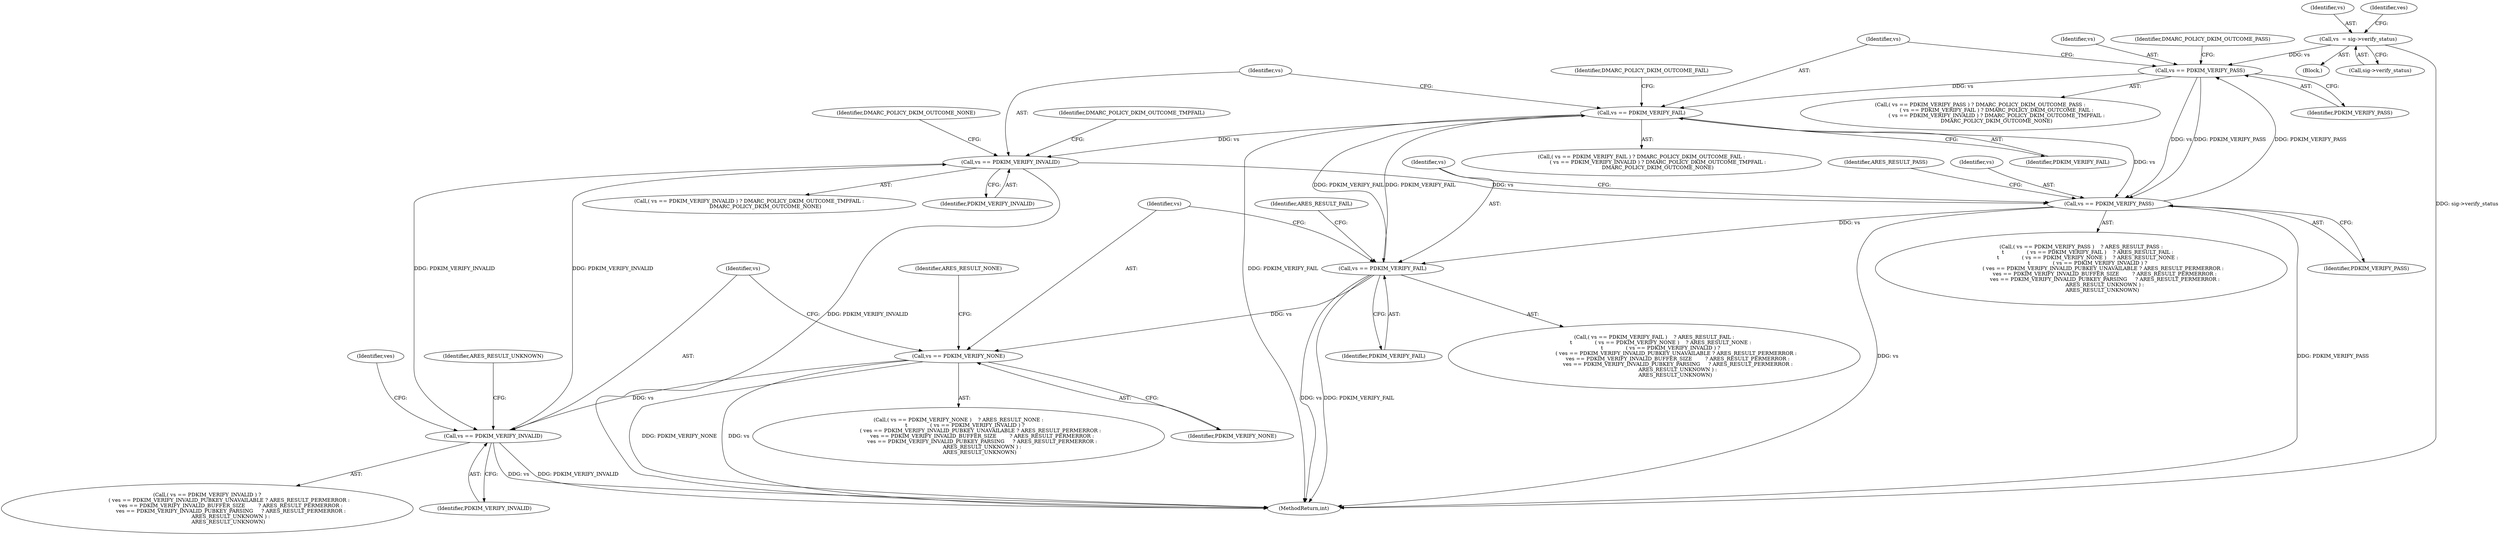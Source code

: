 digraph "0_exim_5b7a7c051c9ab9ee7c924a611f90ef2be03e0ad0@pointer" {
"1000358" [label="(Call,vs  = sig->verify_status)"];
"1000371" [label="(Call,vs == PDKIM_VERIFY_PASS)"];
"1000376" [label="(Call,vs == PDKIM_VERIFY_FAIL)"];
"1000381" [label="(Call,vs == PDKIM_VERIFY_INVALID)"];
"1000411" [label="(Call,vs == PDKIM_VERIFY_PASS)"];
"1000416" [label="(Call,vs == PDKIM_VERIFY_FAIL)"];
"1000421" [label="(Call,vs == PDKIM_VERIFY_NONE)"];
"1000426" [label="(Call,vs == PDKIM_VERIFY_INVALID)"];
"1000411" [label="(Call,vs == PDKIM_VERIFY_PASS)"];
"1000410" [label="(Call,( vs == PDKIM_VERIFY_PASS )    ? ARES_RESULT_PASS :\n        \t              ( vs == PDKIM_VERIFY_FAIL )    ? ARES_RESULT_FAIL :\n        \t              ( vs == PDKIM_VERIFY_NONE )    ? ARES_RESULT_NONE :\n        \t              ( vs == PDKIM_VERIFY_INVALID ) ?\n                           ( ves == PDKIM_VERIFY_INVALID_PUBKEY_UNAVAILABLE ? ARES_RESULT_PERMERROR :\n                             ves == PDKIM_VERIFY_INVALID_BUFFER_SIZE        ? ARES_RESULT_PERMERROR :\n                             ves == PDKIM_VERIFY_INVALID_PUBKEY_PARSING     ? ARES_RESULT_PERMERROR :\n                             ARES_RESULT_UNKNOWN ) :\n                          ARES_RESULT_UNKNOWN)"];
"1000380" [label="(Call,( vs == PDKIM_VERIFY_INVALID ) ? DMARC_POLICY_DKIM_OUTCOME_TMPFAIL :\n                    DMARC_POLICY_DKIM_OUTCOME_NONE)"];
"1000385" [label="(Identifier,DMARC_POLICY_DKIM_OUTCOME_NONE)"];
"1000413" [label="(Identifier,PDKIM_VERIFY_PASS)"];
"1000422" [label="(Identifier,vs)"];
"1000425" [label="(Call,( vs == PDKIM_VERIFY_INVALID ) ?\n                           ( ves == PDKIM_VERIFY_INVALID_PUBKEY_UNAVAILABLE ? ARES_RESULT_PERMERROR :\n                             ves == PDKIM_VERIFY_INVALID_BUFFER_SIZE        ? ARES_RESULT_PERMERROR :\n                             ves == PDKIM_VERIFY_INVALID_PUBKEY_PARSING     ? ARES_RESULT_PERMERROR :\n                             ARES_RESULT_UNKNOWN ) :\n                          ARES_RESULT_UNKNOWN)"];
"1000420" [label="(Call,( vs == PDKIM_VERIFY_NONE )    ? ARES_RESULT_NONE :\n        \t              ( vs == PDKIM_VERIFY_INVALID ) ?\n                           ( ves == PDKIM_VERIFY_INVALID_PUBKEY_UNAVAILABLE ? ARES_RESULT_PERMERROR :\n                             ves == PDKIM_VERIFY_INVALID_BUFFER_SIZE        ? ARES_RESULT_PERMERROR :\n                             ves == PDKIM_VERIFY_INVALID_PUBKEY_PARSING     ? ARES_RESULT_PERMERROR :\n                             ARES_RESULT_UNKNOWN ) :\n                          ARES_RESULT_UNKNOWN)"];
"1000374" [label="(Identifier,DMARC_POLICY_DKIM_OUTCOME_PASS)"];
"1000431" [label="(Identifier,ves)"];
"1000418" [label="(Identifier,PDKIM_VERIFY_FAIL)"];
"1000358" [label="(Call,vs  = sig->verify_status)"];
"1000423" [label="(Identifier,PDKIM_VERIFY_NONE)"];
"1000414" [label="(Identifier,ARES_RESULT_PASS)"];
"1000415" [label="(Call,( vs == PDKIM_VERIFY_FAIL )    ? ARES_RESULT_FAIL :\n        \t              ( vs == PDKIM_VERIFY_NONE )    ? ARES_RESULT_NONE :\n        \t              ( vs == PDKIM_VERIFY_INVALID ) ?\n                           ( ves == PDKIM_VERIFY_INVALID_PUBKEY_UNAVAILABLE ? ARES_RESULT_PERMERROR :\n                             ves == PDKIM_VERIFY_INVALID_BUFFER_SIZE        ? ARES_RESULT_PERMERROR :\n                             ves == PDKIM_VERIFY_INVALID_PUBKEY_PARSING     ? ARES_RESULT_PERMERROR :\n                             ARES_RESULT_UNKNOWN ) :\n                          ARES_RESULT_UNKNOWN)"];
"1000376" [label="(Call,vs == PDKIM_VERIFY_FAIL)"];
"1000417" [label="(Identifier,vs)"];
"1000424" [label="(Identifier,ARES_RESULT_NONE)"];
"1000359" [label="(Identifier,vs)"];
"1000375" [label="(Call,( vs == PDKIM_VERIFY_FAIL ) ? DMARC_POLICY_DKIM_OUTCOME_FAIL :\n                    ( vs == PDKIM_VERIFY_INVALID ) ? DMARC_POLICY_DKIM_OUTCOME_TMPFAIL :\n                    DMARC_POLICY_DKIM_OUTCOME_NONE)"];
"1000371" [label="(Call,vs == PDKIM_VERIFY_PASS)"];
"1000416" [label="(Call,vs == PDKIM_VERIFY_FAIL)"];
"1000382" [label="(Identifier,vs)"];
"1000426" [label="(Call,vs == PDKIM_VERIFY_INVALID)"];
"1000421" [label="(Call,vs == PDKIM_VERIFY_NONE)"];
"1000377" [label="(Identifier,vs)"];
"1000381" [label="(Call,vs == PDKIM_VERIFY_INVALID)"];
"1000379" [label="(Identifier,DMARC_POLICY_DKIM_OUTCOME_FAIL)"];
"1000372" [label="(Identifier,vs)"];
"1000364" [label="(Identifier,ves)"];
"1000419" [label="(Identifier,ARES_RESULT_FAIL)"];
"1000427" [label="(Identifier,vs)"];
"1000412" [label="(Identifier,vs)"];
"1000373" [label="(Identifier,PDKIM_VERIFY_PASS)"];
"1000353" [label="(Block,)"];
"1000378" [label="(Identifier,PDKIM_VERIFY_FAIL)"];
"1000370" [label="(Call,( vs == PDKIM_VERIFY_PASS ) ? DMARC_POLICY_DKIM_OUTCOME_PASS :\n                    ( vs == PDKIM_VERIFY_FAIL ) ? DMARC_POLICY_DKIM_OUTCOME_FAIL :\n                    ( vs == PDKIM_VERIFY_INVALID ) ? DMARC_POLICY_DKIM_OUTCOME_TMPFAIL :\n                    DMARC_POLICY_DKIM_OUTCOME_NONE)"];
"1000445" [label="(Identifier,ARES_RESULT_UNKNOWN)"];
"1000384" [label="(Identifier,DMARC_POLICY_DKIM_OUTCOME_TMPFAIL)"];
"1000383" [label="(Identifier,PDKIM_VERIFY_INVALID)"];
"1000360" [label="(Call,sig->verify_status)"];
"1000428" [label="(Identifier,PDKIM_VERIFY_INVALID)"];
"1000663" [label="(MethodReturn,int)"];
"1000358" -> "1000353"  [label="AST: "];
"1000358" -> "1000360"  [label="CFG: "];
"1000359" -> "1000358"  [label="AST: "];
"1000360" -> "1000358"  [label="AST: "];
"1000364" -> "1000358"  [label="CFG: "];
"1000358" -> "1000663"  [label="DDG: sig->verify_status"];
"1000358" -> "1000371"  [label="DDG: vs"];
"1000371" -> "1000370"  [label="AST: "];
"1000371" -> "1000373"  [label="CFG: "];
"1000372" -> "1000371"  [label="AST: "];
"1000373" -> "1000371"  [label="AST: "];
"1000374" -> "1000371"  [label="CFG: "];
"1000377" -> "1000371"  [label="CFG: "];
"1000411" -> "1000371"  [label="DDG: PDKIM_VERIFY_PASS"];
"1000371" -> "1000376"  [label="DDG: vs"];
"1000371" -> "1000411"  [label="DDG: vs"];
"1000371" -> "1000411"  [label="DDG: PDKIM_VERIFY_PASS"];
"1000376" -> "1000375"  [label="AST: "];
"1000376" -> "1000378"  [label="CFG: "];
"1000377" -> "1000376"  [label="AST: "];
"1000378" -> "1000376"  [label="AST: "];
"1000379" -> "1000376"  [label="CFG: "];
"1000382" -> "1000376"  [label="CFG: "];
"1000376" -> "1000663"  [label="DDG: PDKIM_VERIFY_FAIL"];
"1000416" -> "1000376"  [label="DDG: PDKIM_VERIFY_FAIL"];
"1000376" -> "1000381"  [label="DDG: vs"];
"1000376" -> "1000411"  [label="DDG: vs"];
"1000376" -> "1000416"  [label="DDG: PDKIM_VERIFY_FAIL"];
"1000381" -> "1000380"  [label="AST: "];
"1000381" -> "1000383"  [label="CFG: "];
"1000382" -> "1000381"  [label="AST: "];
"1000383" -> "1000381"  [label="AST: "];
"1000384" -> "1000381"  [label="CFG: "];
"1000385" -> "1000381"  [label="CFG: "];
"1000381" -> "1000663"  [label="DDG: PDKIM_VERIFY_INVALID"];
"1000426" -> "1000381"  [label="DDG: PDKIM_VERIFY_INVALID"];
"1000381" -> "1000411"  [label="DDG: vs"];
"1000381" -> "1000426"  [label="DDG: PDKIM_VERIFY_INVALID"];
"1000411" -> "1000410"  [label="AST: "];
"1000411" -> "1000413"  [label="CFG: "];
"1000412" -> "1000411"  [label="AST: "];
"1000413" -> "1000411"  [label="AST: "];
"1000414" -> "1000411"  [label="CFG: "];
"1000417" -> "1000411"  [label="CFG: "];
"1000411" -> "1000663"  [label="DDG: vs"];
"1000411" -> "1000663"  [label="DDG: PDKIM_VERIFY_PASS"];
"1000411" -> "1000416"  [label="DDG: vs"];
"1000416" -> "1000415"  [label="AST: "];
"1000416" -> "1000418"  [label="CFG: "];
"1000417" -> "1000416"  [label="AST: "];
"1000418" -> "1000416"  [label="AST: "];
"1000419" -> "1000416"  [label="CFG: "];
"1000422" -> "1000416"  [label="CFG: "];
"1000416" -> "1000663"  [label="DDG: PDKIM_VERIFY_FAIL"];
"1000416" -> "1000663"  [label="DDG: vs"];
"1000416" -> "1000421"  [label="DDG: vs"];
"1000421" -> "1000420"  [label="AST: "];
"1000421" -> "1000423"  [label="CFG: "];
"1000422" -> "1000421"  [label="AST: "];
"1000423" -> "1000421"  [label="AST: "];
"1000424" -> "1000421"  [label="CFG: "];
"1000427" -> "1000421"  [label="CFG: "];
"1000421" -> "1000663"  [label="DDG: PDKIM_VERIFY_NONE"];
"1000421" -> "1000663"  [label="DDG: vs"];
"1000421" -> "1000426"  [label="DDG: vs"];
"1000426" -> "1000425"  [label="AST: "];
"1000426" -> "1000428"  [label="CFG: "];
"1000427" -> "1000426"  [label="AST: "];
"1000428" -> "1000426"  [label="AST: "];
"1000431" -> "1000426"  [label="CFG: "];
"1000445" -> "1000426"  [label="CFG: "];
"1000426" -> "1000663"  [label="DDG: PDKIM_VERIFY_INVALID"];
"1000426" -> "1000663"  [label="DDG: vs"];
}
